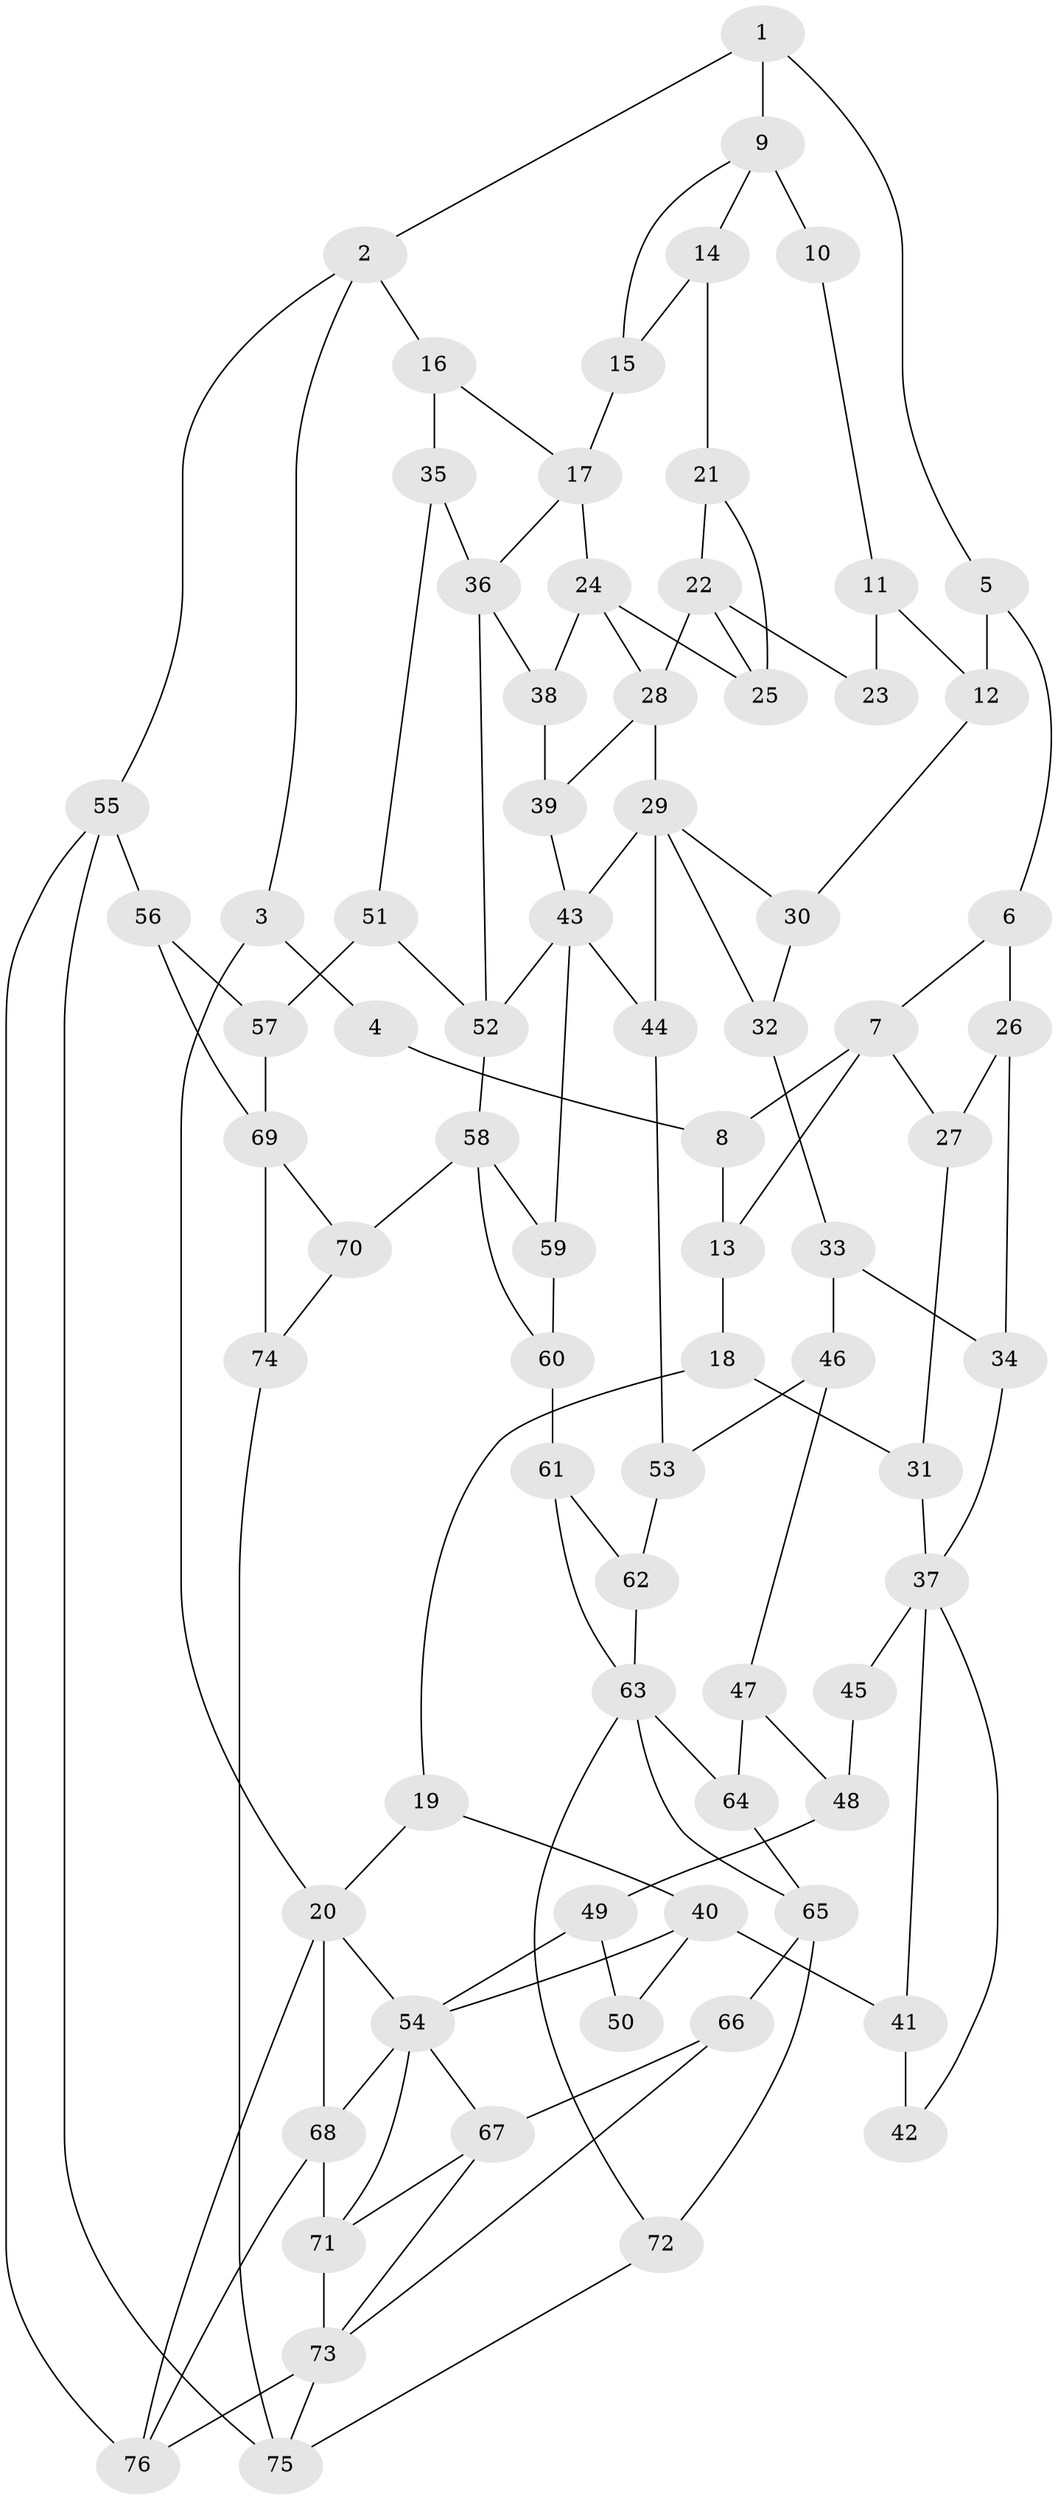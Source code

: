// original degree distribution, {3: 0.013422818791946308, 4: 0.2348993288590604, 5: 0.5369127516778524, 6: 0.21476510067114093}
// Generated by graph-tools (version 1.1) at 2025/54/03/04/25 22:54:27]
// undirected, 76 vertices, 128 edges
graph export_dot {
  node [color=gray90,style=filled];
  1;
  2;
  3;
  4;
  5;
  6;
  7;
  8;
  9;
  10;
  11;
  12;
  13;
  14;
  15;
  16;
  17;
  18;
  19;
  20;
  21;
  22;
  23;
  24;
  25;
  26;
  27;
  28;
  29;
  30;
  31;
  32;
  33;
  34;
  35;
  36;
  37;
  38;
  39;
  40;
  41;
  42;
  43;
  44;
  45;
  46;
  47;
  48;
  49;
  50;
  51;
  52;
  53;
  54;
  55;
  56;
  57;
  58;
  59;
  60;
  61;
  62;
  63;
  64;
  65;
  66;
  67;
  68;
  69;
  70;
  71;
  72;
  73;
  74;
  75;
  76;
  1 -- 2 [weight=1.0];
  1 -- 5 [weight=1.0];
  1 -- 9 [weight=2.0];
  2 -- 3 [weight=1.0];
  2 -- 16 [weight=1.0];
  2 -- 55 [weight=1.0];
  3 -- 4 [weight=1.0];
  3 -- 20 [weight=2.0];
  4 -- 8 [weight=2.0];
  5 -- 6 [weight=1.0];
  5 -- 12 [weight=1.0];
  6 -- 7 [weight=1.0];
  6 -- 26 [weight=1.0];
  7 -- 8 [weight=3.0];
  7 -- 13 [weight=1.0];
  7 -- 27 [weight=1.0];
  8 -- 13 [weight=1.0];
  9 -- 10 [weight=2.0];
  9 -- 14 [weight=1.0];
  9 -- 15 [weight=1.0];
  10 -- 11 [weight=1.0];
  11 -- 12 [weight=1.0];
  11 -- 23 [weight=1.0];
  12 -- 30 [weight=1.0];
  13 -- 18 [weight=1.0];
  14 -- 15 [weight=1.0];
  14 -- 21 [weight=1.0];
  15 -- 17 [weight=1.0];
  16 -- 17 [weight=1.0];
  16 -- 35 [weight=1.0];
  17 -- 24 [weight=1.0];
  17 -- 36 [weight=1.0];
  18 -- 19 [weight=1.0];
  18 -- 31 [weight=1.0];
  19 -- 20 [weight=1.0];
  19 -- 40 [weight=1.0];
  20 -- 54 [weight=1.0];
  20 -- 68 [weight=1.0];
  20 -- 76 [weight=1.0];
  21 -- 22 [weight=1.0];
  21 -- 25 [weight=1.0];
  22 -- 23 [weight=2.0];
  22 -- 25 [weight=1.0];
  22 -- 28 [weight=2.0];
  24 -- 25 [weight=1.0];
  24 -- 28 [weight=1.0];
  24 -- 38 [weight=2.0];
  26 -- 27 [weight=1.0];
  26 -- 34 [weight=1.0];
  27 -- 31 [weight=1.0];
  28 -- 29 [weight=2.0];
  28 -- 39 [weight=1.0];
  29 -- 30 [weight=1.0];
  29 -- 32 [weight=1.0];
  29 -- 43 [weight=1.0];
  29 -- 44 [weight=1.0];
  30 -- 32 [weight=1.0];
  31 -- 37 [weight=1.0];
  32 -- 33 [weight=1.0];
  33 -- 34 [weight=1.0];
  33 -- 46 [weight=1.0];
  34 -- 37 [weight=1.0];
  35 -- 36 [weight=1.0];
  35 -- 51 [weight=1.0];
  36 -- 38 [weight=2.0];
  36 -- 52 [weight=1.0];
  37 -- 41 [weight=1.0];
  37 -- 42 [weight=1.0];
  37 -- 45 [weight=2.0];
  38 -- 39 [weight=2.0];
  39 -- 43 [weight=1.0];
  40 -- 41 [weight=2.0];
  40 -- 50 [weight=2.0];
  40 -- 54 [weight=1.0];
  41 -- 42 [weight=2.0];
  43 -- 44 [weight=1.0];
  43 -- 52 [weight=1.0];
  43 -- 59 [weight=1.0];
  44 -- 53 [weight=1.0];
  45 -- 48 [weight=1.0];
  46 -- 47 [weight=1.0];
  46 -- 53 [weight=1.0];
  47 -- 48 [weight=1.0];
  47 -- 64 [weight=1.0];
  48 -- 49 [weight=1.0];
  49 -- 50 [weight=1.0];
  49 -- 54 [weight=1.0];
  51 -- 52 [weight=2.0];
  51 -- 57 [weight=1.0];
  52 -- 58 [weight=2.0];
  53 -- 62 [weight=1.0];
  54 -- 67 [weight=1.0];
  54 -- 68 [weight=1.0];
  54 -- 71 [weight=1.0];
  55 -- 56 [weight=1.0];
  55 -- 75 [weight=1.0];
  55 -- 76 [weight=1.0];
  56 -- 57 [weight=1.0];
  56 -- 69 [weight=1.0];
  57 -- 69 [weight=1.0];
  58 -- 59 [weight=1.0];
  58 -- 60 [weight=1.0];
  58 -- 70 [weight=2.0];
  59 -- 60 [weight=1.0];
  60 -- 61 [weight=1.0];
  61 -- 62 [weight=1.0];
  61 -- 63 [weight=1.0];
  62 -- 63 [weight=1.0];
  63 -- 64 [weight=1.0];
  63 -- 65 [weight=2.0];
  63 -- 72 [weight=1.0];
  64 -- 65 [weight=1.0];
  65 -- 66 [weight=2.0];
  65 -- 72 [weight=1.0];
  66 -- 67 [weight=1.0];
  66 -- 73 [weight=1.0];
  67 -- 71 [weight=1.0];
  67 -- 73 [weight=1.0];
  68 -- 71 [weight=3.0];
  68 -- 76 [weight=1.0];
  69 -- 70 [weight=2.0];
  69 -- 74 [weight=2.0];
  70 -- 74 [weight=1.0];
  71 -- 73 [weight=1.0];
  72 -- 75 [weight=2.0];
  73 -- 75 [weight=1.0];
  73 -- 76 [weight=1.0];
  74 -- 75 [weight=2.0];
}
